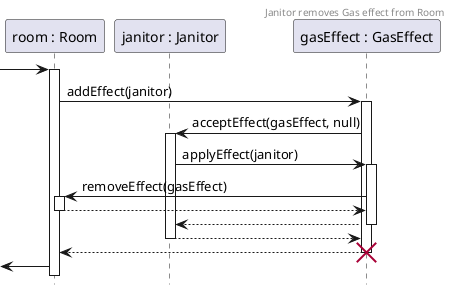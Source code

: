@startuml JanitorCleansRoom
header Janitor removes Gas effect from Room

hide footbox

participant R as "room : Room"
participant J as "janitor : Janitor"
participant G as "gasEffect : GasEffect"

-> R
activate R 

R -> G ++: addEffect(janitor)
G -> J ++: acceptEffect(gasEffect, null)
J -> G ++: applyEffect(janitor)
    G -> R ++: removeEffect(gasEffect)
    return

return
return
return

destroy G

<- R
@enduml